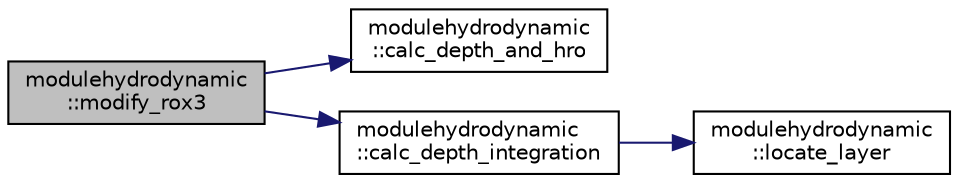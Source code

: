 digraph "modulehydrodynamic::modify_rox3"
{
 // LATEX_PDF_SIZE
  edge [fontname="Helvetica",fontsize="10",labelfontname="Helvetica",labelfontsize="10"];
  node [fontname="Helvetica",fontsize="10",shape=record];
  rankdir="LR";
  Node1 [label="modulehydrodynamic\l::modify_rox3",height=0.2,width=0.4,color="black", fillcolor="grey75", style="filled", fontcolor="black",tooltip=" "];
  Node1 -> Node2 [color="midnightblue",fontsize="10",style="solid"];
  Node2 [label="modulehydrodynamic\l::calc_depth_and_hro",height=0.2,width=0.4,color="black", fillcolor="white", style="filled",URL="$namespacemodulehydrodynamic.html#a3795523d3d6ec72b6a33735c32624ff2",tooltip=" "];
  Node1 -> Node3 [color="midnightblue",fontsize="10",style="solid"];
  Node3 [label="modulehydrodynamic\l::calc_depth_integration",height=0.2,width=0.4,color="black", fillcolor="white", style="filled",URL="$namespacemodulehydrodynamic.html#a6026ae01a3e1aa6a649387589a05431c",tooltip=" "];
  Node3 -> Node4 [color="midnightblue",fontsize="10",style="solid"];
  Node4 [label="modulehydrodynamic\l::locate_layer",height=0.2,width=0.4,color="black", fillcolor="white", style="filled",URL="$namespacemodulehydrodynamic.html#a24a4da561094133e0ef8f2a5d350d8ac",tooltip=" "];
}
